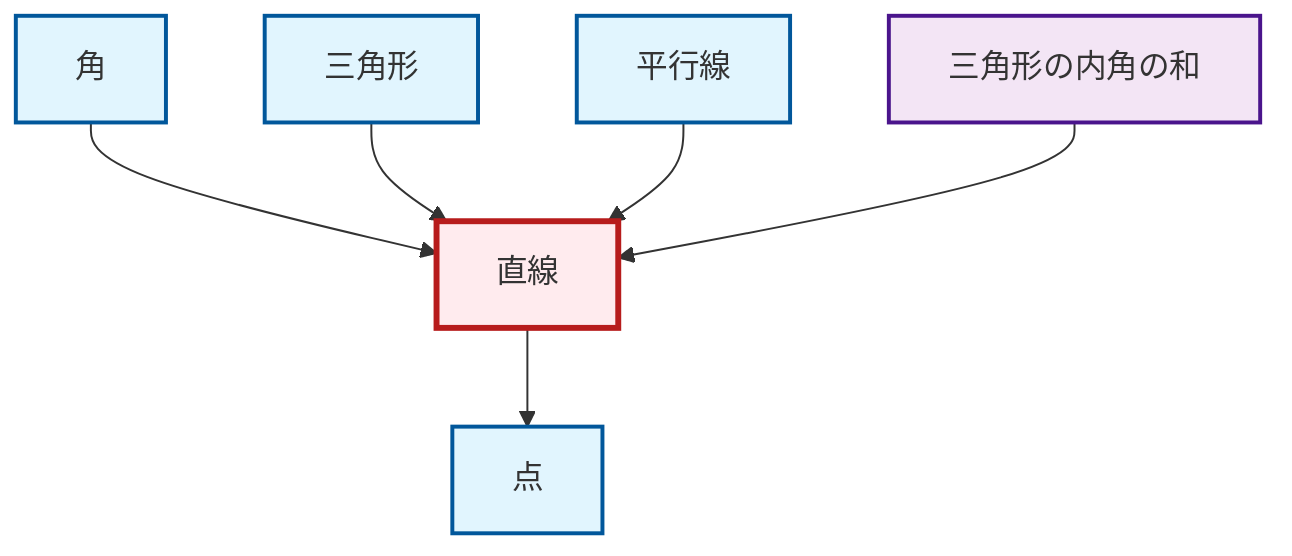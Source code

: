 graph TD
    classDef definition fill:#e1f5fe,stroke:#01579b,stroke-width:2px
    classDef theorem fill:#f3e5f5,stroke:#4a148c,stroke-width:2px
    classDef axiom fill:#fff3e0,stroke:#e65100,stroke-width:2px
    classDef example fill:#e8f5e9,stroke:#1b5e20,stroke-width:2px
    classDef current fill:#ffebee,stroke:#b71c1c,stroke-width:3px
    def-parallel["平行線"]:::definition
    def-triangle["三角形"]:::definition
    def-line["直線"]:::definition
    def-angle["角"]:::definition
    thm-angle-sum-triangle["三角形の内角の和"]:::theorem
    def-point["点"]:::definition
    def-angle --> def-line
    def-triangle --> def-line
    def-parallel --> def-line
    def-line --> def-point
    thm-angle-sum-triangle --> def-line
    class def-line current